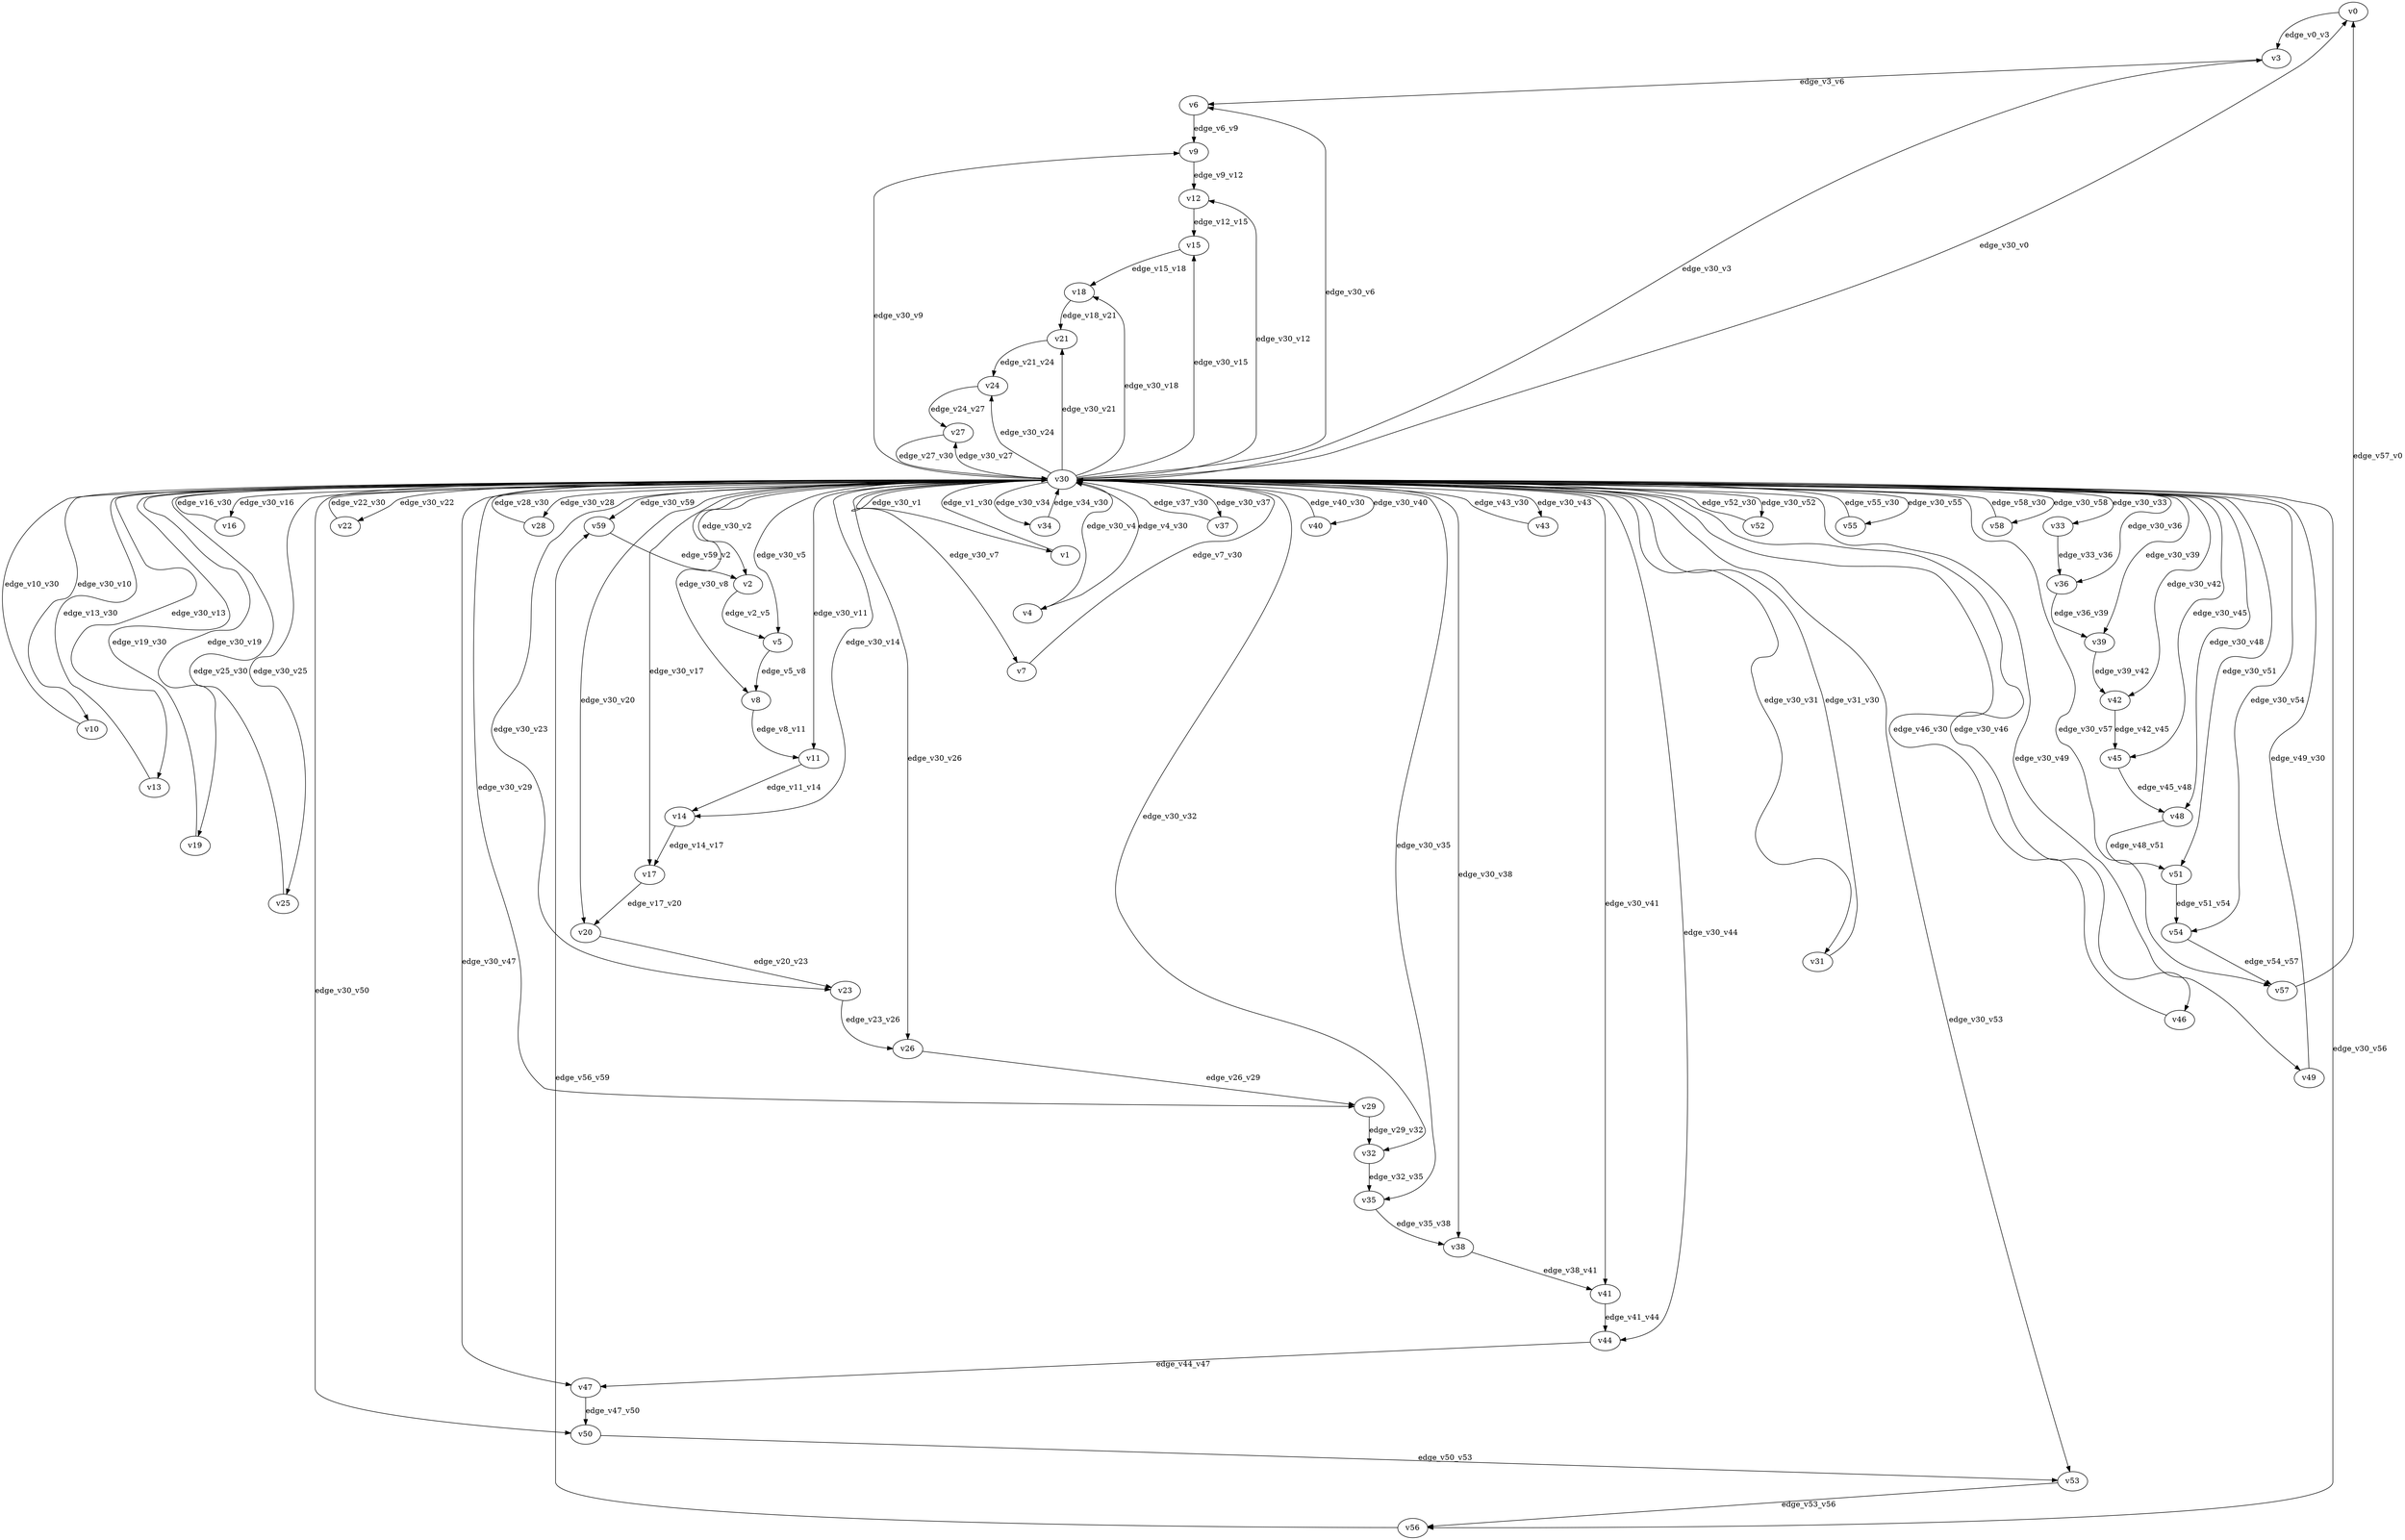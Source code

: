 digraph test082 {
    // Discounted game test case
    // Vertex properties: name [player=X]
    // Edge properties: [weight=Y, discount=Z]

    v0 [name="v0", player=0];
    v1 [name="v1", player=1];
    v2 [name="v2", player=0];
    v3 [name="v3", player=1];
    v4 [name="v4", player=0];
    v5 [name="v5", player=1];
    v6 [name="v6", player=0];
    v7 [name="v7", player=1];
    v8 [name="v8", player=0];
    v9 [name="v9", player=1];
    v10 [name="v10", player=0];
    v11 [name="v11", player=1];
    v12 [name="v12", player=0];
    v13 [name="v13", player=1];
    v14 [name="v14", player=0];
    v15 [name="v15", player=1];
    v16 [name="v16", player=0];
    v17 [name="v17", player=1];
    v18 [name="v18", player=0];
    v19 [name="v19", player=1];
    v20 [name="v20", player=0];
    v21 [name="v21", player=1];
    v22 [name="v22", player=0];
    v23 [name="v23", player=1];
    v24 [name="v24", player=0];
    v25 [name="v25", player=1];
    v26 [name="v26", player=0];
    v27 [name="v27", player=1];
    v28 [name="v28", player=0];
    v29 [name="v29", player=1];
    v30 [name="v30", player=0];
    v31 [name="v31", player=1];
    v32 [name="v32", player=0];
    v33 [name="v33", player=1];
    v34 [name="v34", player=0];
    v35 [name="v35", player=1];
    v36 [name="v36", player=0];
    v37 [name="v37", player=1];
    v38 [name="v38", player=0];
    v39 [name="v39", player=1];
    v40 [name="v40", player=0];
    v41 [name="v41", player=1];
    v42 [name="v42", player=0];
    v43 [name="v43", player=1];
    v44 [name="v44", player=0];
    v45 [name="v45", player=1];
    v46 [name="v46", player=0];
    v47 [name="v47", player=1];
    v48 [name="v48", player=0];
    v49 [name="v49", player=1];
    v50 [name="v50", player=0];
    v51 [name="v51", player=1];
    v52 [name="v52", player=0];
    v53 [name="v53", player=1];
    v54 [name="v54", player=0];
    v55 [name="v55", player=1];
    v56 [name="v56", player=0];
    v57 [name="v57", player=1];
    v58 [name="v58", player=0];
    v59 [name="v59", player=1];

    v30 -> v0 [label="edge_v30_v0", weight=-3.24, discount=0.283];
    v30 -> v1 [label="edge_v30_v1", weight=-0.42, discount=0.283];
    v1 -> v30 [label="edge_v1_v30", weight=-2.94, discount=0.283];
    v30 -> v2 [label="edge_v30_v2", weight=-5.38, discount=0.283];
    v30 -> v3 [label="edge_v30_v3", weight=-4.03, discount=0.283];
    v30 -> v4 [label="edge_v30_v4", weight=0.79, discount=0.283];
    v4 -> v30 [label="edge_v4_v30", weight=0.28, discount=0.283];
    v30 -> v5 [label="edge_v30_v5", weight=2.46, discount=0.283];
    v30 -> v6 [label="edge_v30_v6", weight=2.09, discount=0.283];
    v30 -> v7 [label="edge_v30_v7", weight=-5.39, discount=0.283];
    v7 -> v30 [label="edge_v7_v30", weight=-3.70, discount=0.283];
    v30 -> v8 [label="edge_v30_v8", weight=-0.90, discount=0.283];
    v30 -> v9 [label="edge_v30_v9", weight=1.85, discount=0.283];
    v30 -> v10 [label="edge_v30_v10", weight=-1.73, discount=0.283];
    v10 -> v30 [label="edge_v10_v30", weight=-2.89, discount=0.283];
    v30 -> v11 [label="edge_v30_v11", weight=9.23, discount=0.283];
    v30 -> v12 [label="edge_v30_v12", weight=1.11, discount=0.283];
    v30 -> v13 [label="edge_v30_v13", weight=-1.62, discount=0.283];
    v13 -> v30 [label="edge_v13_v30", weight=-1.16, discount=0.283];
    v30 -> v14 [label="edge_v30_v14", weight=-4.64, discount=0.283];
    v30 -> v15 [label="edge_v30_v15", weight=2.79, discount=0.283];
    v30 -> v16 [label="edge_v30_v16", weight=5.75, discount=0.283];
    v16 -> v30 [label="edge_v16_v30", weight=5.86, discount=0.283];
    v30 -> v17 [label="edge_v30_v17", weight=9.22, discount=0.283];
    v30 -> v18 [label="edge_v30_v18", weight=4.51, discount=0.283];
    v30 -> v19 [label="edge_v30_v19", weight=-1.97, discount=0.283];
    v19 -> v30 [label="edge_v19_v30", weight=-3.70, discount=0.283];
    v30 -> v20 [label="edge_v30_v20", weight=1.27, discount=0.283];
    v30 -> v21 [label="edge_v30_v21", weight=6.92, discount=0.283];
    v30 -> v22 [label="edge_v30_v22", weight=2.83, discount=0.283];
    v22 -> v30 [label="edge_v22_v30", weight=4.28, discount=0.283];
    v30 -> v23 [label="edge_v30_v23", weight=-2.25, discount=0.283];
    v30 -> v24 [label="edge_v30_v24", weight=1.76, discount=0.283];
    v30 -> v25 [label="edge_v30_v25", weight=-3.26, discount=0.283];
    v25 -> v30 [label="edge_v25_v30", weight=-2.52, discount=0.283];
    v30 -> v26 [label="edge_v30_v26", weight=8.74, discount=0.283];
    v30 -> v27 [label="edge_v30_v27", weight=5.81, discount=0.283];
    v30 -> v28 [label="edge_v30_v28", weight=1.85, discount=0.283];
    v28 -> v30 [label="edge_v28_v30", weight=-1.14, discount=0.283];
    v30 -> v29 [label="edge_v30_v29", weight=-4.09, discount=0.283];
    v30 -> v31 [label="edge_v30_v31", weight=-0.03, discount=0.283];
    v31 -> v30 [label="edge_v31_v30", weight=0.36, discount=0.283];
    v30 -> v32 [label="edge_v30_v32", weight=-4.65, discount=0.283];
    v30 -> v33 [label="edge_v30_v33", weight=-1.72, discount=0.283];
    v30 -> v34 [label="edge_v30_v34", weight=7.51, discount=0.283];
    v34 -> v30 [label="edge_v34_v30", weight=8.10, discount=0.283];
    v30 -> v35 [label="edge_v30_v35", weight=-0.34, discount=0.283];
    v30 -> v36 [label="edge_v30_v36", weight=1.05, discount=0.283];
    v30 -> v37 [label="edge_v30_v37", weight=3.16, discount=0.283];
    v37 -> v30 [label="edge_v37_v30", weight=2.14, discount=0.283];
    v30 -> v38 [label="edge_v30_v38", weight=4.08, discount=0.283];
    v30 -> v39 [label="edge_v30_v39", weight=-5.97, discount=0.283];
    v30 -> v40 [label="edge_v30_v40", weight=2.19, discount=0.283];
    v40 -> v30 [label="edge_v40_v30", weight=3.24, discount=0.283];
    v30 -> v41 [label="edge_v30_v41", weight=2.46, discount=0.283];
    v30 -> v42 [label="edge_v30_v42", weight=1.75, discount=0.283];
    v30 -> v43 [label="edge_v30_v43", weight=6.97, discount=0.283];
    v43 -> v30 [label="edge_v43_v30", weight=5.51, discount=0.283];
    v30 -> v44 [label="edge_v30_v44", weight=-1.63, discount=0.283];
    v30 -> v45 [label="edge_v30_v45", weight=1.46, discount=0.283];
    v30 -> v46 [label="edge_v30_v46", weight=-2.70, discount=0.283];
    v46 -> v30 [label="edge_v46_v30", weight=-2.96, discount=0.283];
    v30 -> v47 [label="edge_v30_v47", weight=5.76, discount=0.283];
    v30 -> v48 [label="edge_v30_v48", weight=0.10, discount=0.283];
    v30 -> v49 [label="edge_v30_v49", weight=0.25, discount=0.283];
    v49 -> v30 [label="edge_v49_v30", weight=-1.79, discount=0.283];
    v30 -> v50 [label="edge_v30_v50", weight=9.46, discount=0.283];
    v30 -> v51 [label="edge_v30_v51", weight=-2.22, discount=0.283];
    v30 -> v52 [label="edge_v30_v52", weight=-1.10, discount=0.283];
    v52 -> v30 [label="edge_v52_v30", weight=1.46, discount=0.283];
    v30 -> v53 [label="edge_v30_v53", weight=-1.20, discount=0.283];
    v30 -> v54 [label="edge_v30_v54", weight=2.74, discount=0.283];
    v30 -> v55 [label="edge_v30_v55", weight=9.27, discount=0.283];
    v55 -> v30 [label="edge_v55_v30", weight=10.59, discount=0.283];
    v30 -> v56 [label="edge_v30_v56", weight=5.84, discount=0.283];
    v30 -> v57 [label="edge_v30_v57", weight=-1.72, discount=0.283];
    v30 -> v58 [label="edge_v30_v58", weight=4.37, discount=0.283];
    v58 -> v30 [label="edge_v58_v30", weight=7.36, discount=0.283];
    v30 -> v59 [label="edge_v30_v59", weight=0.95, discount=0.283];
    v0 -> v3 [label="edge_v0_v3", weight=0.19, discount=0.283];
    v2 -> v5 [label="edge_v2_v5", weight=-2.11, discount=0.283];
    v3 -> v6 [label="edge_v3_v6", weight=-1.52, discount=0.283];
    v5 -> v8 [label="edge_v5_v8", weight=-1.81, discount=0.283];
    v6 -> v9 [label="edge_v6_v9", weight=3.13, discount=0.283];
    v8 -> v11 [label="edge_v8_v11", weight=2.18, discount=0.283];
    v9 -> v12 [label="edge_v9_v12", weight=6.10, discount=0.283];
    v11 -> v14 [label="edge_v11_v14", weight=1.52, discount=0.283];
    v12 -> v15 [label="edge_v12_v15", weight=3.06, discount=0.283];
    v14 -> v17 [label="edge_v14_v17", weight=6.92, discount=0.283];
    v15 -> v18 [label="edge_v15_v18", weight=2.85, discount=0.283];
    v17 -> v20 [label="edge_v17_v20", weight=0.86, discount=0.283];
    v18 -> v21 [label="edge_v18_v21", weight=6.32, discount=0.283];
    v20 -> v23 [label="edge_v20_v23", weight=-2.50, discount=0.283];
    v21 -> v24 [label="edge_v21_v24", weight=-1.64, discount=0.283];
    v23 -> v26 [label="edge_v23_v26", weight=6.13, discount=0.283];
    v24 -> v27 [label="edge_v24_v27", weight=-1.46, discount=0.283];
    v26 -> v29 [label="edge_v26_v29", weight=0.75, discount=0.283];
    v27 -> v30 [label="edge_v27_v30", weight=-0.39, discount=0.283];
    v29 -> v32 [label="edge_v29_v32", weight=4.83, discount=0.283];
    v32 -> v35 [label="edge_v32_v35", weight=4.52, discount=0.283];
    v33 -> v36 [label="edge_v33_v36", weight=1.87, discount=0.283];
    v35 -> v38 [label="edge_v35_v38", weight=1.52, discount=0.283];
    v36 -> v39 [label="edge_v36_v39", weight=-1.72, discount=0.283];
    v38 -> v41 [label="edge_v38_v41", weight=-0.75, discount=0.283];
    v39 -> v42 [label="edge_v39_v42", weight=0.35, discount=0.283];
    v41 -> v44 [label="edge_v41_v44", weight=3.45, discount=0.283];
    v42 -> v45 [label="edge_v42_v45", weight=4.39, discount=0.283];
    v44 -> v47 [label="edge_v44_v47", weight=-0.89, discount=0.283];
    v45 -> v48 [label="edge_v45_v48", weight=-2.97, discount=0.283];
    v47 -> v50 [label="edge_v47_v50", weight=-0.08, discount=0.283];
    v48 -> v51 [label="edge_v48_v51", weight=-2.04, discount=0.283];
    v50 -> v53 [label="edge_v50_v53", weight=0.46, discount=0.283];
    v51 -> v54 [label="edge_v51_v54", weight=5.35, discount=0.283];
    v53 -> v56 [label="edge_v53_v56", weight=0.71, discount=0.283];
    v54 -> v57 [label="edge_v54_v57", weight=1.81, discount=0.283];
    v56 -> v59 [label="edge_v56_v59", weight=5.01, discount=0.283];
    v57 -> v0 [label="edge_v57_v0", weight=2.06, discount=0.283];
    v59 -> v2 [label="edge_v59_v2", weight=5.05, discount=0.283];
}
